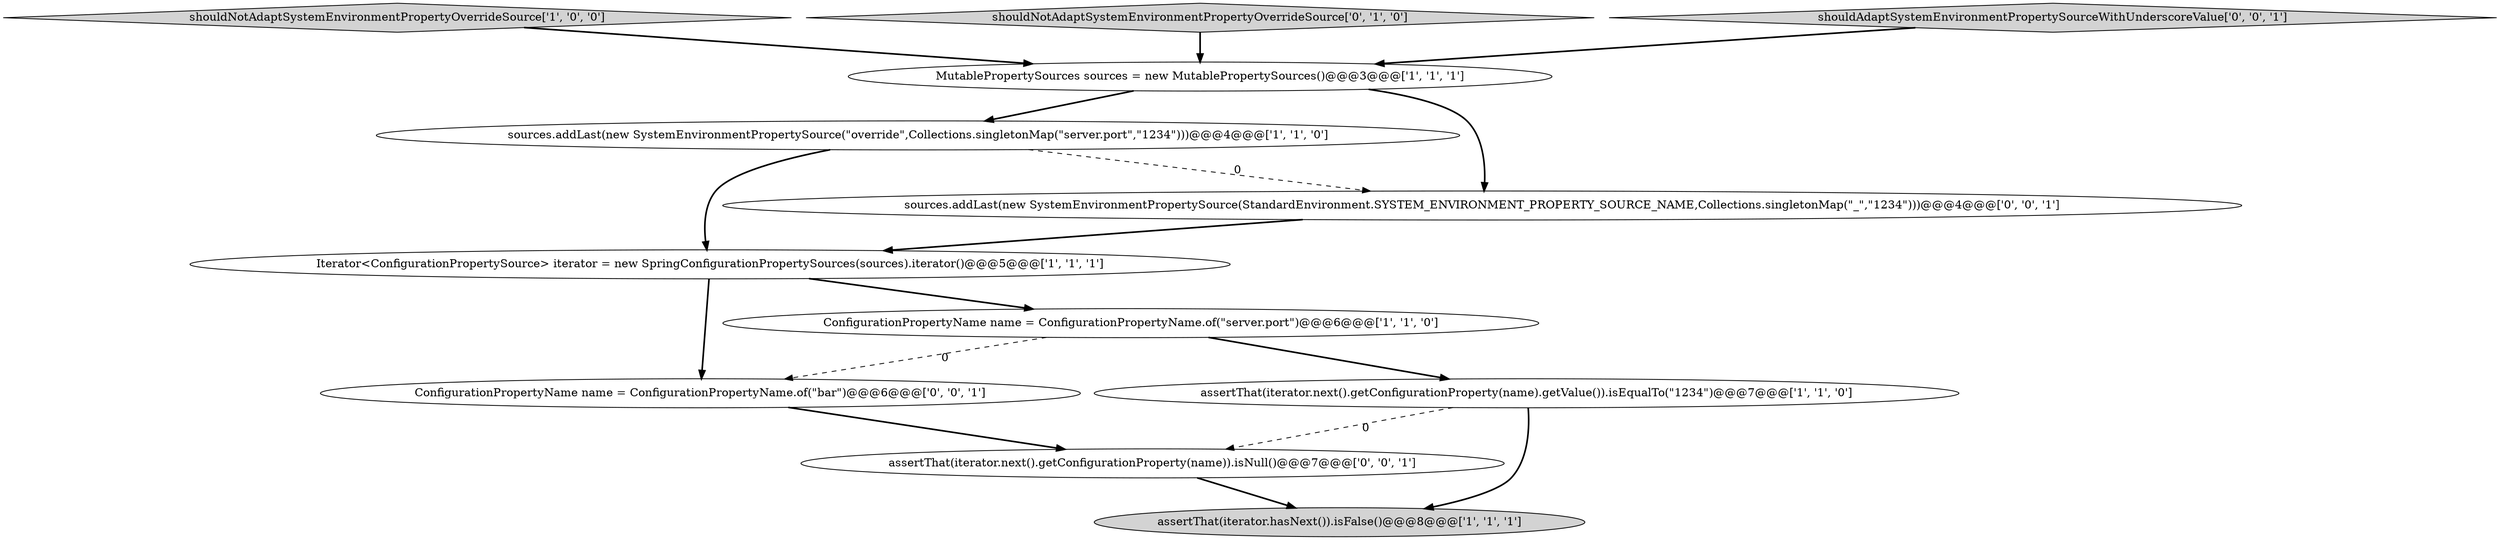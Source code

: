 digraph {
10 [style = filled, label = "assertThat(iterator.next().getConfigurationProperty(name)).isNull()@@@7@@@['0', '0', '1']", fillcolor = white, shape = ellipse image = "AAA0AAABBB3BBB"];
5 [style = filled, label = "shouldNotAdaptSystemEnvironmentPropertyOverrideSource['1', '0', '0']", fillcolor = lightgray, shape = diamond image = "AAA0AAABBB1BBB"];
3 [style = filled, label = "assertThat(iterator.hasNext()).isFalse()@@@8@@@['1', '1', '1']", fillcolor = lightgray, shape = ellipse image = "AAA0AAABBB1BBB"];
2 [style = filled, label = "sources.addLast(new SystemEnvironmentPropertySource(\"override\",Collections.singletonMap(\"server.port\",\"1234\")))@@@4@@@['1', '1', '0']", fillcolor = white, shape = ellipse image = "AAA0AAABBB1BBB"];
8 [style = filled, label = "sources.addLast(new SystemEnvironmentPropertySource(StandardEnvironment.SYSTEM_ENVIRONMENT_PROPERTY_SOURCE_NAME,Collections.singletonMap(\"_\",\"1234\")))@@@4@@@['0', '0', '1']", fillcolor = white, shape = ellipse image = "AAA0AAABBB3BBB"];
6 [style = filled, label = "Iterator<ConfigurationPropertySource> iterator = new SpringConfigurationPropertySources(sources).iterator()@@@5@@@['1', '1', '1']", fillcolor = white, shape = ellipse image = "AAA0AAABBB1BBB"];
0 [style = filled, label = "MutablePropertySources sources = new MutablePropertySources()@@@3@@@['1', '1', '1']", fillcolor = white, shape = ellipse image = "AAA0AAABBB1BBB"];
7 [style = filled, label = "shouldNotAdaptSystemEnvironmentPropertyOverrideSource['0', '1', '0']", fillcolor = lightgray, shape = diamond image = "AAA0AAABBB2BBB"];
9 [style = filled, label = "ConfigurationPropertyName name = ConfigurationPropertyName.of(\"bar\")@@@6@@@['0', '0', '1']", fillcolor = white, shape = ellipse image = "AAA0AAABBB3BBB"];
4 [style = filled, label = "assertThat(iterator.next().getConfigurationProperty(name).getValue()).isEqualTo(\"1234\")@@@7@@@['1', '1', '0']", fillcolor = white, shape = ellipse image = "AAA0AAABBB1BBB"];
11 [style = filled, label = "shouldAdaptSystemEnvironmentPropertySourceWithUnderscoreValue['0', '0', '1']", fillcolor = lightgray, shape = diamond image = "AAA0AAABBB3BBB"];
1 [style = filled, label = "ConfigurationPropertyName name = ConfigurationPropertyName.of(\"server.port\")@@@6@@@['1', '1', '0']", fillcolor = white, shape = ellipse image = "AAA0AAABBB1BBB"];
6->1 [style = bold, label=""];
4->3 [style = bold, label=""];
10->3 [style = bold, label=""];
1->4 [style = bold, label=""];
1->9 [style = dashed, label="0"];
7->0 [style = bold, label=""];
8->6 [style = bold, label=""];
11->0 [style = bold, label=""];
6->9 [style = bold, label=""];
9->10 [style = bold, label=""];
5->0 [style = bold, label=""];
4->10 [style = dashed, label="0"];
2->8 [style = dashed, label="0"];
2->6 [style = bold, label=""];
0->2 [style = bold, label=""];
0->8 [style = bold, label=""];
}
